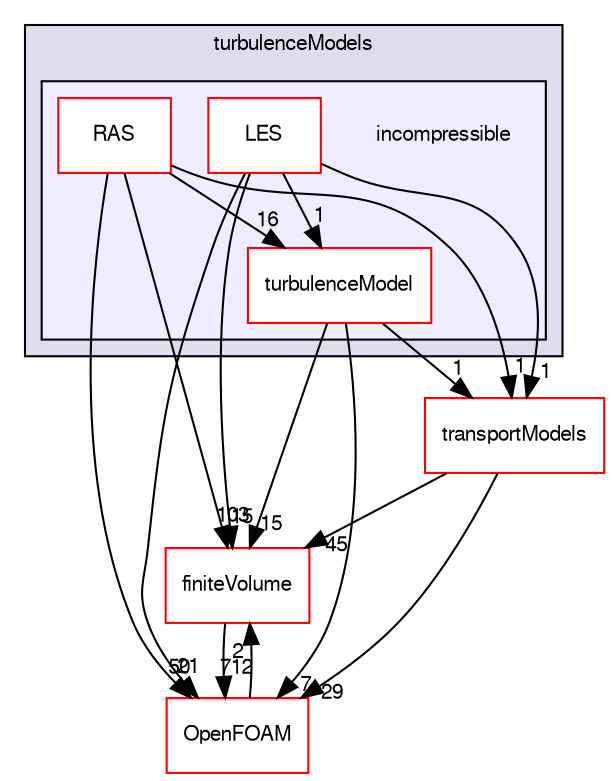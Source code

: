 digraph "src/turbulenceModels/incompressible" {
  bgcolor=transparent;
  compound=true
  node [ fontsize="10", fontname="FreeSans"];
  edge [ labelfontsize="10", labelfontname="FreeSans"];
  subgraph clusterdir_604b7f26b18c71c10608664ec90f1bf2 {
    graph [ bgcolor="#ddddee", pencolor="black", label="turbulenceModels" fontname="FreeSans", fontsize="10", URL="dir_604b7f26b18c71c10608664ec90f1bf2.html"]
  subgraph clusterdir_63261e2c788bb84a78ae1c22f1567438 {
    graph [ bgcolor="#eeeeff", pencolor="black", label="" URL="dir_63261e2c788bb84a78ae1c22f1567438.html"];
    dir_63261e2c788bb84a78ae1c22f1567438 [shape=plaintext label="incompressible"];
    dir_0ff4b9382053ae4e5512550be7c1416f [shape=box label="LES" color="red" fillcolor="white" style="filled" URL="dir_0ff4b9382053ae4e5512550be7c1416f.html"];
    dir_dcb808b1162c061e4ccc93d1355da308 [shape=box label="RAS" color="red" fillcolor="white" style="filled" URL="dir_dcb808b1162c061e4ccc93d1355da308.html"];
    dir_e925f7b23c72cb9afcc935be7ce496fe [shape=box label="turbulenceModel" color="red" fillcolor="white" style="filled" URL="dir_e925f7b23c72cb9afcc935be7ce496fe.html"];
  }
  }
  dir_9bd15774b555cf7259a6fa18f99fe99b [shape=box label="finiteVolume" color="red" URL="dir_9bd15774b555cf7259a6fa18f99fe99b.html"];
  dir_c5473ff19b20e6ec4dfe5c310b3778a8 [shape=box label="OpenFOAM" color="red" URL="dir_c5473ff19b20e6ec4dfe5c310b3778a8.html"];
  dir_9415e59289a6feeb24164dafa70a594f [shape=box label="transportModels" color="red" URL="dir_9415e59289a6feeb24164dafa70a594f.html"];
  dir_9bd15774b555cf7259a6fa18f99fe99b->dir_c5473ff19b20e6ec4dfe5c310b3778a8 [headlabel="712", labeldistance=1.5 headhref="dir_000749_001732.html"];
  dir_e925f7b23c72cb9afcc935be7ce496fe->dir_9bd15774b555cf7259a6fa18f99fe99b [headlabel="15", labeldistance=1.5 headhref="dir_000605_000749.html"];
  dir_e925f7b23c72cb9afcc935be7ce496fe->dir_c5473ff19b20e6ec4dfe5c310b3778a8 [headlabel="7", labeldistance=1.5 headhref="dir_000605_001732.html"];
  dir_e925f7b23c72cb9afcc935be7ce496fe->dir_9415e59289a6feeb24164dafa70a594f [headlabel="1", labeldistance=1.5 headhref="dir_000605_000763.html"];
  dir_c5473ff19b20e6ec4dfe5c310b3778a8->dir_9bd15774b555cf7259a6fa18f99fe99b [headlabel="2", labeldistance=1.5 headhref="dir_001732_000749.html"];
  dir_9415e59289a6feeb24164dafa70a594f->dir_9bd15774b555cf7259a6fa18f99fe99b [headlabel="45", labeldistance=1.5 headhref="dir_000763_000749.html"];
  dir_9415e59289a6feeb24164dafa70a594f->dir_c5473ff19b20e6ec4dfe5c310b3778a8 [headlabel="29", labeldistance=1.5 headhref="dir_000763_001732.html"];
  dir_0ff4b9382053ae4e5512550be7c1416f->dir_9bd15774b555cf7259a6fa18f99fe99b [headlabel="15", labeldistance=1.5 headhref="dir_000601_000749.html"];
  dir_0ff4b9382053ae4e5512550be7c1416f->dir_e925f7b23c72cb9afcc935be7ce496fe [headlabel="1", labeldistance=1.5 headhref="dir_000601_000605.html"];
  dir_0ff4b9382053ae4e5512550be7c1416f->dir_c5473ff19b20e6ec4dfe5c310b3778a8 [headlabel="21", labeldistance=1.5 headhref="dir_000601_001732.html"];
  dir_0ff4b9382053ae4e5512550be7c1416f->dir_9415e59289a6feeb24164dafa70a594f [headlabel="1", labeldistance=1.5 headhref="dir_000601_000763.html"];
  dir_dcb808b1162c061e4ccc93d1355da308->dir_9bd15774b555cf7259a6fa18f99fe99b [headlabel="103", labeldistance=1.5 headhref="dir_000603_000749.html"];
  dir_dcb808b1162c061e4ccc93d1355da308->dir_e925f7b23c72cb9afcc935be7ce496fe [headlabel="16", labeldistance=1.5 headhref="dir_000603_000605.html"];
  dir_dcb808b1162c061e4ccc93d1355da308->dir_c5473ff19b20e6ec4dfe5c310b3778a8 [headlabel="50", labeldistance=1.5 headhref="dir_000603_001732.html"];
  dir_dcb808b1162c061e4ccc93d1355da308->dir_9415e59289a6feeb24164dafa70a594f [headlabel="1", labeldistance=1.5 headhref="dir_000603_000763.html"];
}
